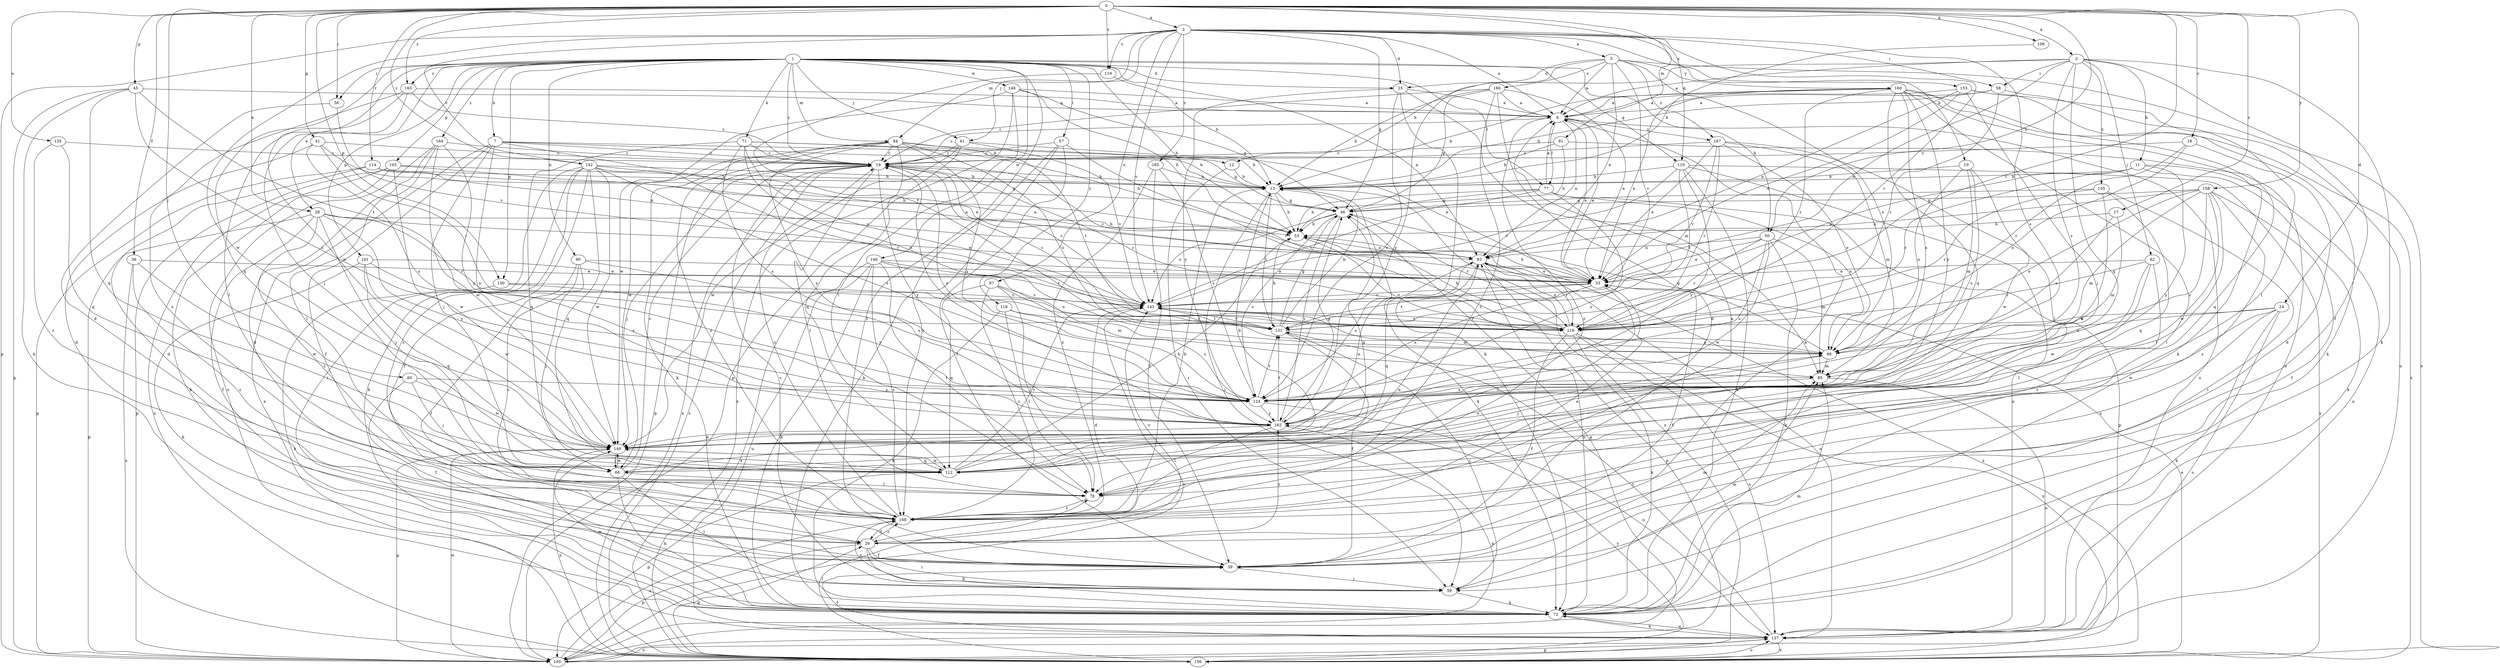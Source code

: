 strict digraph  {
0;
1;
2;
3;
5;
6;
7;
10;
11;
12;
13;
17;
18;
19;
24;
25;
26;
28;
33;
36;
39;
41;
45;
46;
50;
53;
56;
57;
58;
59;
60;
61;
62;
66;
71;
72;
77;
78;
81;
84;
85;
90;
92;
97;
98;
100;
101;
103;
105;
106;
110;
112;
114;
116;
118;
119;
124;
131;
135;
137;
142;
143;
146;
148;
149;
153;
155;
156;
158;
160;
162;
163;
164;
165;
166;
167;
168;
0 -> 2  [label=a];
0 -> 3  [label=a];
0 -> 17  [label=c];
0 -> 18  [label=c];
0 -> 24  [label=d];
0 -> 28  [label=e];
0 -> 36  [label=f];
0 -> 41  [label=g];
0 -> 45  [label=g];
0 -> 50  [label=h];
0 -> 56  [label=i];
0 -> 60  [label=j];
0 -> 81  [label=m];
0 -> 100  [label=p];
0 -> 106  [label=q];
0 -> 110  [label=q];
0 -> 114  [label=r];
0 -> 119  [label=s];
0 -> 131  [label=t];
0 -> 135  [label=u];
0 -> 142  [label=v];
0 -> 158  [label=y];
0 -> 163  [label=z];
1 -> 7  [label=b];
1 -> 19  [label=c];
1 -> 25  [label=d];
1 -> 28  [label=e];
1 -> 39  [label=f];
1 -> 50  [label=h];
1 -> 53  [label=h];
1 -> 56  [label=i];
1 -> 57  [label=i];
1 -> 61  [label=j];
1 -> 71  [label=k];
1 -> 77  [label=l];
1 -> 84  [label=m];
1 -> 90  [label=n];
1 -> 92  [label=n];
1 -> 100  [label=p];
1 -> 101  [label=p];
1 -> 103  [label=p];
1 -> 110  [label=q];
1 -> 112  [label=q];
1 -> 116  [label=r];
1 -> 146  [label=w];
1 -> 148  [label=w];
1 -> 149  [label=w];
1 -> 163  [label=z];
1 -> 164  [label=z];
2 -> 5  [label=a];
2 -> 6  [label=a];
2 -> 10  [label=b];
2 -> 25  [label=d];
2 -> 46  [label=g];
2 -> 58  [label=i];
2 -> 61  [label=j];
2 -> 84  [label=m];
2 -> 97  [label=o];
2 -> 105  [label=p];
2 -> 118  [label=r];
2 -> 119  [label=s];
2 -> 124  [label=s];
2 -> 142  [label=v];
2 -> 143  [label=v];
2 -> 149  [label=w];
2 -> 153  [label=x];
2 -> 165  [label=z];
3 -> 6  [label=a];
3 -> 11  [label=b];
3 -> 12  [label=b];
3 -> 33  [label=e];
3 -> 39  [label=f];
3 -> 58  [label=i];
3 -> 62  [label=j];
3 -> 72  [label=k];
3 -> 112  [label=q];
3 -> 124  [label=s];
3 -> 155  [label=x];
5 -> 6  [label=a];
5 -> 25  [label=d];
5 -> 92  [label=n];
5 -> 98  [label=o];
5 -> 143  [label=v];
5 -> 156  [label=x];
5 -> 160  [label=y];
5 -> 162  [label=y];
5 -> 166  [label=z];
5 -> 167  [label=z];
6 -> 19  [label=c];
6 -> 33  [label=e];
6 -> 77  [label=l];
6 -> 92  [label=n];
6 -> 137  [label=u];
6 -> 167  [label=z];
6 -> 168  [label=z];
7 -> 12  [label=b];
7 -> 13  [label=b];
7 -> 19  [label=c];
7 -> 33  [label=e];
7 -> 39  [label=f];
7 -> 66  [label=j];
7 -> 156  [label=x];
7 -> 162  [label=y];
10 -> 13  [label=b];
10 -> 85  [label=m];
10 -> 98  [label=o];
10 -> 124  [label=s];
10 -> 149  [label=w];
11 -> 13  [label=b];
11 -> 33  [label=e];
11 -> 72  [label=k];
11 -> 118  [label=r];
11 -> 137  [label=u];
11 -> 162  [label=y];
12 -> 13  [label=b];
12 -> 59  [label=i];
13 -> 46  [label=g];
13 -> 53  [label=h];
13 -> 59  [label=i];
13 -> 72  [label=k];
13 -> 131  [label=t];
13 -> 156  [label=x];
17 -> 53  [label=h];
17 -> 85  [label=m];
17 -> 98  [label=o];
18 -> 19  [label=c];
18 -> 26  [label=d];
18 -> 98  [label=o];
18 -> 118  [label=r];
19 -> 13  [label=b];
19 -> 66  [label=j];
19 -> 78  [label=l];
19 -> 105  [label=p];
19 -> 118  [label=r];
19 -> 156  [label=x];
19 -> 162  [label=y];
24 -> 72  [label=k];
24 -> 98  [label=o];
24 -> 131  [label=t];
24 -> 137  [label=u];
24 -> 149  [label=w];
24 -> 168  [label=z];
25 -> 6  [label=a];
25 -> 72  [label=k];
25 -> 85  [label=m];
25 -> 124  [label=s];
25 -> 162  [label=y];
26 -> 39  [label=f];
26 -> 59  [label=i];
26 -> 72  [label=k];
26 -> 105  [label=p];
26 -> 143  [label=v];
26 -> 162  [label=y];
26 -> 168  [label=z];
28 -> 33  [label=e];
28 -> 39  [label=f];
28 -> 53  [label=h];
28 -> 66  [label=j];
28 -> 105  [label=p];
28 -> 118  [label=r];
28 -> 162  [label=y];
28 -> 168  [label=z];
33 -> 6  [label=a];
33 -> 19  [label=c];
33 -> 39  [label=f];
33 -> 53  [label=h];
33 -> 78  [label=l];
33 -> 124  [label=s];
33 -> 131  [label=t];
33 -> 143  [label=v];
36 -> 33  [label=e];
36 -> 149  [label=w];
36 -> 156  [label=x];
36 -> 168  [label=z];
39 -> 6  [label=a];
39 -> 59  [label=i];
39 -> 85  [label=m];
41 -> 19  [label=c];
41 -> 26  [label=d];
41 -> 92  [label=n];
41 -> 118  [label=r];
41 -> 124  [label=s];
45 -> 6  [label=a];
45 -> 72  [label=k];
45 -> 105  [label=p];
45 -> 112  [label=q];
45 -> 124  [label=s];
45 -> 131  [label=t];
46 -> 53  [label=h];
46 -> 118  [label=r];
46 -> 124  [label=s];
46 -> 143  [label=v];
46 -> 162  [label=y];
50 -> 33  [label=e];
50 -> 72  [label=k];
50 -> 85  [label=m];
50 -> 92  [label=n];
50 -> 118  [label=r];
50 -> 124  [label=s];
50 -> 149  [label=w];
53 -> 92  [label=n];
53 -> 98  [label=o];
56 -> 26  [label=d];
56 -> 143  [label=v];
57 -> 19  [label=c];
57 -> 39  [label=f];
57 -> 72  [label=k];
57 -> 118  [label=r];
57 -> 168  [label=z];
58 -> 6  [label=a];
58 -> 13  [label=b];
58 -> 78  [label=l];
58 -> 118  [label=r];
59 -> 19  [label=c];
59 -> 72  [label=k];
59 -> 85  [label=m];
59 -> 168  [label=z];
60 -> 39  [label=f];
60 -> 66  [label=j];
60 -> 124  [label=s];
60 -> 149  [label=w];
61 -> 19  [label=c];
61 -> 33  [label=e];
61 -> 112  [label=q];
61 -> 143  [label=v];
61 -> 149  [label=w];
62 -> 33  [label=e];
62 -> 78  [label=l];
62 -> 118  [label=r];
62 -> 149  [label=w];
62 -> 168  [label=z];
66 -> 13  [label=b];
66 -> 19  [label=c];
66 -> 59  [label=i];
66 -> 72  [label=k];
66 -> 78  [label=l];
66 -> 149  [label=w];
71 -> 13  [label=b];
71 -> 19  [label=c];
71 -> 53  [label=h];
71 -> 98  [label=o];
71 -> 112  [label=q];
71 -> 124  [label=s];
71 -> 143  [label=v];
72 -> 85  [label=m];
72 -> 92  [label=n];
72 -> 137  [label=u];
72 -> 149  [label=w];
77 -> 6  [label=a];
77 -> 46  [label=g];
77 -> 53  [label=h];
77 -> 98  [label=o];
77 -> 105  [label=p];
77 -> 143  [label=v];
77 -> 162  [label=y];
78 -> 168  [label=z];
81 -> 13  [label=b];
81 -> 19  [label=c];
81 -> 53  [label=h];
81 -> 112  [label=q];
84 -> 19  [label=c];
84 -> 46  [label=g];
84 -> 72  [label=k];
84 -> 98  [label=o];
84 -> 124  [label=s];
84 -> 131  [label=t];
84 -> 149  [label=w];
84 -> 156  [label=x];
84 -> 162  [label=y];
84 -> 168  [label=z];
85 -> 124  [label=s];
85 -> 137  [label=u];
90 -> 33  [label=e];
90 -> 39  [label=f];
90 -> 66  [label=j];
90 -> 124  [label=s];
90 -> 168  [label=z];
92 -> 33  [label=e];
92 -> 105  [label=p];
92 -> 112  [label=q];
92 -> 118  [label=r];
92 -> 124  [label=s];
92 -> 156  [label=x];
97 -> 78  [label=l];
97 -> 85  [label=m];
97 -> 112  [label=q];
97 -> 143  [label=v];
97 -> 168  [label=z];
98 -> 46  [label=g];
98 -> 66  [label=j];
98 -> 85  [label=m];
100 -> 72  [label=k];
100 -> 124  [label=s];
100 -> 143  [label=v];
101 -> 33  [label=e];
101 -> 72  [label=k];
101 -> 112  [label=q];
101 -> 124  [label=s];
101 -> 149  [label=w];
103 -> 13  [label=b];
103 -> 72  [label=k];
103 -> 92  [label=n];
103 -> 105  [label=p];
103 -> 149  [label=w];
103 -> 156  [label=x];
105 -> 46  [label=g];
105 -> 137  [label=u];
105 -> 143  [label=v];
105 -> 149  [label=w];
105 -> 168  [label=z];
106 -> 13  [label=b];
110 -> 13  [label=b];
110 -> 72  [label=k];
110 -> 131  [label=t];
110 -> 137  [label=u];
110 -> 143  [label=v];
110 -> 156  [label=x];
110 -> 162  [label=y];
112 -> 46  [label=g];
112 -> 53  [label=h];
112 -> 98  [label=o];
112 -> 105  [label=p];
112 -> 143  [label=v];
112 -> 149  [label=w];
114 -> 13  [label=b];
114 -> 26  [label=d];
114 -> 46  [label=g];
114 -> 53  [label=h];
114 -> 105  [label=p];
116 -> 72  [label=k];
116 -> 78  [label=l];
116 -> 118  [label=r];
116 -> 124  [label=s];
118 -> 39  [label=f];
118 -> 53  [label=h];
118 -> 72  [label=k];
118 -> 92  [label=n];
118 -> 137  [label=u];
118 -> 143  [label=v];
118 -> 156  [label=x];
119 -> 13  [label=b];
119 -> 131  [label=t];
124 -> 19  [label=c];
124 -> 131  [label=t];
124 -> 137  [label=u];
124 -> 162  [label=y];
131 -> 13  [label=b];
131 -> 19  [label=c];
131 -> 39  [label=f];
131 -> 46  [label=g];
131 -> 53  [label=h];
131 -> 59  [label=i];
131 -> 98  [label=o];
131 -> 143  [label=v];
135 -> 19  [label=c];
135 -> 112  [label=q];
135 -> 168  [label=z];
137 -> 39  [label=f];
137 -> 72  [label=k];
137 -> 92  [label=n];
137 -> 105  [label=p];
137 -> 131  [label=t];
137 -> 156  [label=x];
142 -> 13  [label=b];
142 -> 39  [label=f];
142 -> 59  [label=i];
142 -> 72  [label=k];
142 -> 92  [label=n];
142 -> 112  [label=q];
142 -> 118  [label=r];
142 -> 124  [label=s];
142 -> 149  [label=w];
142 -> 168  [label=z];
143 -> 19  [label=c];
143 -> 26  [label=d];
143 -> 85  [label=m];
143 -> 118  [label=r];
143 -> 131  [label=t];
146 -> 33  [label=e];
146 -> 72  [label=k];
146 -> 78  [label=l];
146 -> 98  [label=o];
146 -> 137  [label=u];
146 -> 143  [label=v];
146 -> 156  [label=x];
146 -> 168  [label=z];
148 -> 6  [label=a];
148 -> 46  [label=g];
148 -> 53  [label=h];
148 -> 78  [label=l];
148 -> 105  [label=p];
148 -> 149  [label=w];
149 -> 66  [label=j];
149 -> 92  [label=n];
149 -> 105  [label=p];
149 -> 112  [label=q];
149 -> 156  [label=x];
153 -> 6  [label=a];
153 -> 33  [label=e];
153 -> 66  [label=j];
153 -> 72  [label=k];
153 -> 92  [label=n];
153 -> 137  [label=u];
155 -> 46  [label=g];
155 -> 59  [label=i];
155 -> 112  [label=q];
155 -> 118  [label=r];
155 -> 149  [label=w];
156 -> 19  [label=c];
156 -> 26  [label=d];
156 -> 33  [label=e];
156 -> 78  [label=l];
156 -> 137  [label=u];
156 -> 162  [label=y];
158 -> 39  [label=f];
158 -> 46  [label=g];
158 -> 78  [label=l];
158 -> 85  [label=m];
158 -> 92  [label=n];
158 -> 98  [label=o];
158 -> 124  [label=s];
158 -> 149  [label=w];
158 -> 168  [label=z];
160 -> 6  [label=a];
160 -> 13  [label=b];
160 -> 33  [label=e];
160 -> 59  [label=i];
160 -> 72  [label=k];
160 -> 112  [label=q];
160 -> 118  [label=r];
160 -> 124  [label=s];
160 -> 137  [label=u];
160 -> 156  [label=x];
160 -> 162  [label=y];
162 -> 19  [label=c];
162 -> 46  [label=g];
162 -> 78  [label=l];
162 -> 105  [label=p];
162 -> 131  [label=t];
162 -> 149  [label=w];
163 -> 6  [label=a];
163 -> 19  [label=c];
163 -> 66  [label=j];
163 -> 78  [label=l];
163 -> 168  [label=z];
164 -> 19  [label=c];
164 -> 26  [label=d];
164 -> 78  [label=l];
164 -> 137  [label=u];
164 -> 149  [label=w];
164 -> 162  [label=y];
165 -> 13  [label=b];
165 -> 39  [label=f];
165 -> 124  [label=s];
165 -> 168  [label=z];
166 -> 6  [label=a];
166 -> 13  [label=b];
166 -> 19  [label=c];
166 -> 26  [label=d];
166 -> 33  [label=e];
166 -> 46  [label=g];
166 -> 168  [label=z];
167 -> 19  [label=c];
167 -> 33  [label=e];
167 -> 78  [label=l];
167 -> 85  [label=m];
167 -> 98  [label=o];
167 -> 118  [label=r];
167 -> 143  [label=v];
168 -> 6  [label=a];
168 -> 13  [label=b];
168 -> 19  [label=c];
168 -> 26  [label=d];
168 -> 33  [label=e];
168 -> 92  [label=n];
}
